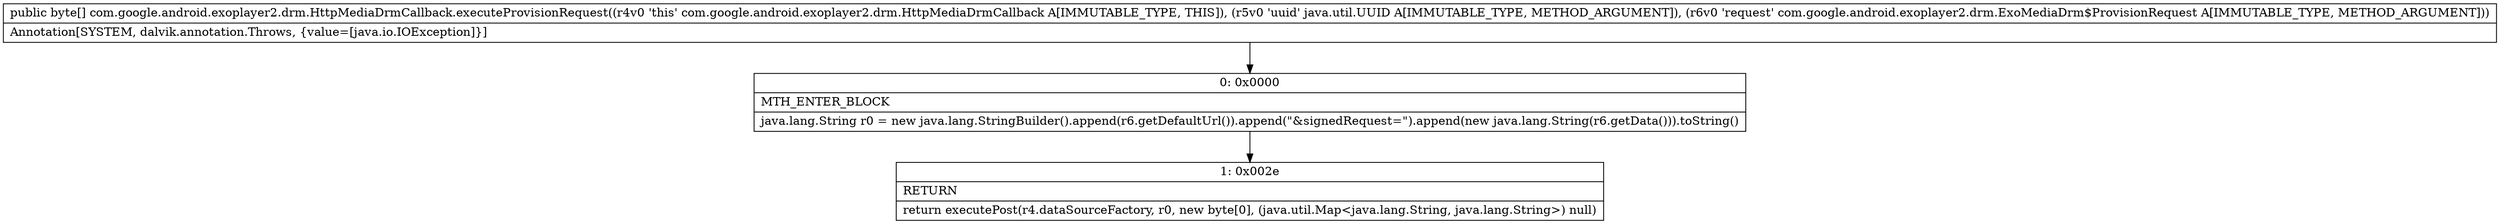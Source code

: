 digraph "CFG forcom.google.android.exoplayer2.drm.HttpMediaDrmCallback.executeProvisionRequest(Ljava\/util\/UUID;Lcom\/google\/android\/exoplayer2\/drm\/ExoMediaDrm$ProvisionRequest;)[B" {
Node_0 [shape=record,label="{0\:\ 0x0000|MTH_ENTER_BLOCK\l|java.lang.String r0 = new java.lang.StringBuilder().append(r6.getDefaultUrl()).append(\"&signedRequest=\").append(new java.lang.String(r6.getData())).toString()\l}"];
Node_1 [shape=record,label="{1\:\ 0x002e|RETURN\l|return executePost(r4.dataSourceFactory, r0, new byte[0], (java.util.Map\<java.lang.String, java.lang.String\>) null)\l}"];
MethodNode[shape=record,label="{public byte[] com.google.android.exoplayer2.drm.HttpMediaDrmCallback.executeProvisionRequest((r4v0 'this' com.google.android.exoplayer2.drm.HttpMediaDrmCallback A[IMMUTABLE_TYPE, THIS]), (r5v0 'uuid' java.util.UUID A[IMMUTABLE_TYPE, METHOD_ARGUMENT]), (r6v0 'request' com.google.android.exoplayer2.drm.ExoMediaDrm$ProvisionRequest A[IMMUTABLE_TYPE, METHOD_ARGUMENT]))  | Annotation[SYSTEM, dalvik.annotation.Throws, \{value=[java.io.IOException]\}]\l}"];
MethodNode -> Node_0;
Node_0 -> Node_1;
}

